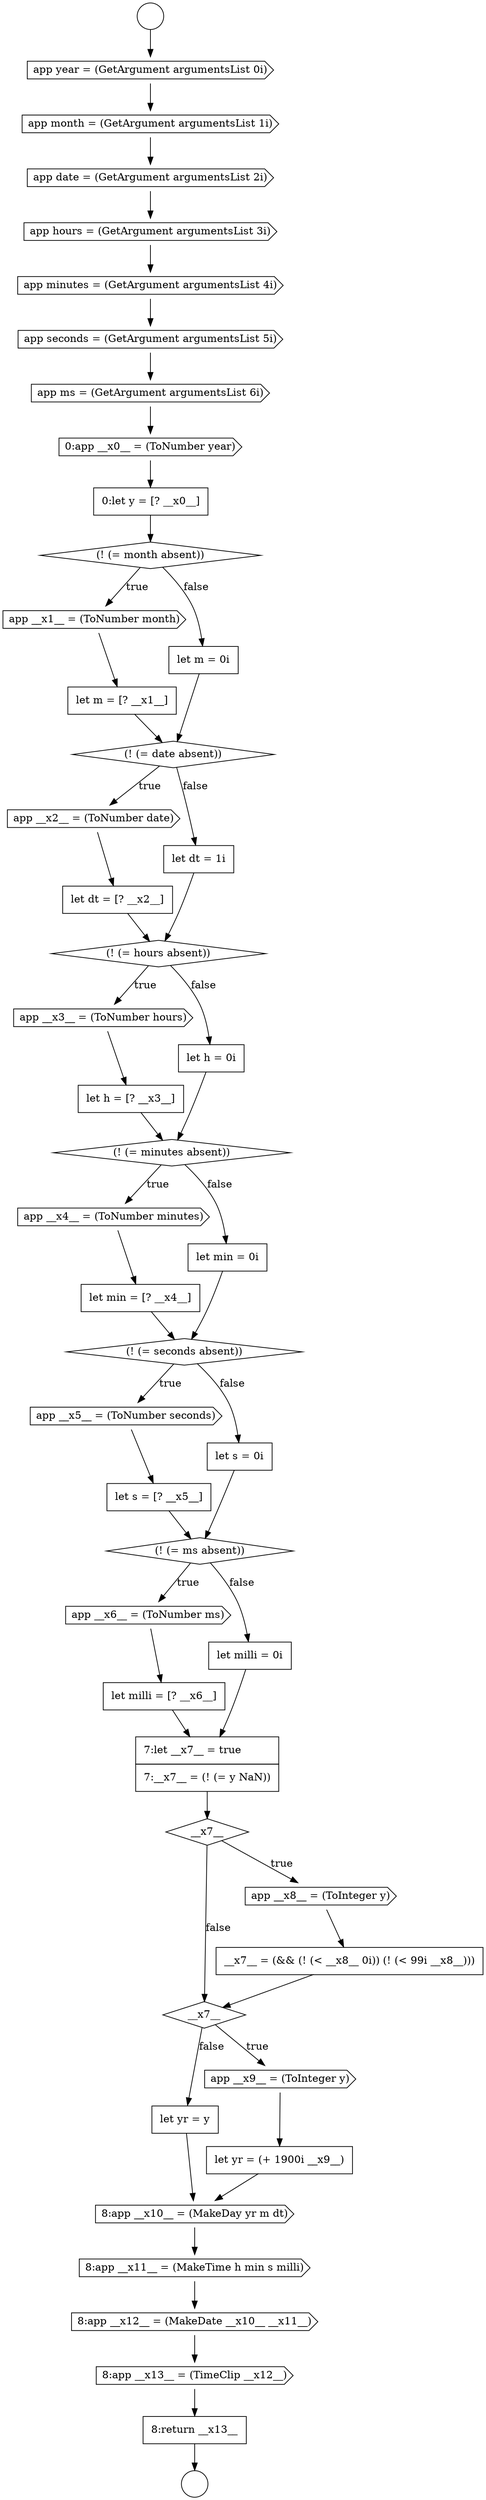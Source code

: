 digraph {
  node12458 [shape=cds, label=<<font color="black">app __x5__ = (ToNumber seconds)</font>> color="black" fillcolor="white" style=filled]
  node12447 [shape=none, margin=0, label=<<font color="black">
    <table border="0" cellborder="1" cellspacing="0" cellpadding="10">
      <tr><td align="left">let dt = [? __x2__]</td></tr>
    </table>
  </font>> color="black" fillcolor="white" style=filled]
  node12475 [shape=cds, label=<<font color="black">8:app __x12__ = (MakeDate __x10__ __x11__)</font>> color="black" fillcolor="white" style=filled]
  node12443 [shape=none, margin=0, label=<<font color="black">
    <table border="0" cellborder="1" cellspacing="0" cellpadding="10">
      <tr><td align="left">let m = [? __x1__]</td></tr>
    </table>
  </font>> color="black" fillcolor="white" style=filled]
  node12430 [shape=circle label=" " color="black" fillcolor="white" style=filled]
  node12437 [shape=cds, label=<<font color="black">app seconds = (GetArgument argumentsList 5i)</font>> color="black" fillcolor="white" style=filled]
  node12441 [shape=diamond, label=<<font color="black">(! (= month absent))</font>> color="black" fillcolor="white" style=filled]
  node12445 [shape=diamond, label=<<font color="black">(! (= date absent))</font>> color="black" fillcolor="white" style=filled]
  node12434 [shape=cds, label=<<font color="black">app date = (GetArgument argumentsList 2i)</font>> color="black" fillcolor="white" style=filled]
  node12439 [shape=cds, label=<<font color="black">0:app __x0__ = (ToNumber year)</font>> color="black" fillcolor="white" style=filled]
  node12435 [shape=cds, label=<<font color="black">app hours = (GetArgument argumentsList 3i)</font>> color="black" fillcolor="white" style=filled]
  node12440 [shape=none, margin=0, label=<<font color="black">
    <table border="0" cellborder="1" cellspacing="0" cellpadding="10">
      <tr><td align="left">0:let y = [? __x0__]</td></tr>
    </table>
  </font>> color="black" fillcolor="white" style=filled]
  node12468 [shape=none, margin=0, label=<<font color="black">
    <table border="0" cellborder="1" cellspacing="0" cellpadding="10">
      <tr><td align="left">__x7__ = (&amp;&amp; (! (&lt; __x8__ 0i)) (! (&lt; 99i __x8__)))</td></tr>
    </table>
  </font>> color="black" fillcolor="white" style=filled]
  node12462 [shape=cds, label=<<font color="black">app __x6__ = (ToNumber ms)</font>> color="black" fillcolor="white" style=filled]
  node12453 [shape=diamond, label=<<font color="black">(! (= minutes absent))</font>> color="black" fillcolor="white" style=filled]
  node12436 [shape=cds, label=<<font color="black">app minutes = (GetArgument argumentsList 4i)</font>> color="black" fillcolor="white" style=filled]
  node12472 [shape=none, margin=0, label=<<font color="black">
    <table border="0" cellborder="1" cellspacing="0" cellpadding="10">
      <tr><td align="left">let yr = y</td></tr>
    </table>
  </font>> color="black" fillcolor="white" style=filled]
  node12457 [shape=diamond, label=<<font color="black">(! (= seconds absent))</font>> color="black" fillcolor="white" style=filled]
  node12446 [shape=cds, label=<<font color="black">app __x2__ = (ToNumber date)</font>> color="black" fillcolor="white" style=filled]
  node12474 [shape=cds, label=<<font color="black">8:app __x11__ = (MakeTime h min s milli)</font>> color="black" fillcolor="white" style=filled]
  node12461 [shape=diamond, label=<<font color="black">(! (= ms absent))</font>> color="black" fillcolor="white" style=filled]
  node12450 [shape=cds, label=<<font color="black">app __x3__ = (ToNumber hours)</font>> color="black" fillcolor="white" style=filled]
  node12449 [shape=diamond, label=<<font color="black">(! (= hours absent))</font>> color="black" fillcolor="white" style=filled]
  node12454 [shape=cds, label=<<font color="black">app __x4__ = (ToNumber minutes)</font>> color="black" fillcolor="white" style=filled]
  node12469 [shape=diamond, label=<<font color="black">__x7__</font>> color="black" fillcolor="white" style=filled]
  node12442 [shape=cds, label=<<font color="black">app __x1__ = (ToNumber month)</font>> color="black" fillcolor="white" style=filled]
  node12473 [shape=cds, label=<<font color="black">8:app __x10__ = (MakeDay yr m dt)</font>> color="black" fillcolor="white" style=filled]
  node12451 [shape=none, margin=0, label=<<font color="black">
    <table border="0" cellborder="1" cellspacing="0" cellpadding="10">
      <tr><td align="left">let h = [? __x3__]</td></tr>
    </table>
  </font>> color="black" fillcolor="white" style=filled]
  node12464 [shape=none, margin=0, label=<<font color="black">
    <table border="0" cellborder="1" cellspacing="0" cellpadding="10">
      <tr><td align="left">let milli = 0i</td></tr>
    </table>
  </font>> color="black" fillcolor="white" style=filled]
  node12438 [shape=cds, label=<<font color="black">app ms = (GetArgument argumentsList 6i)</font>> color="black" fillcolor="white" style=filled]
  node12477 [shape=none, margin=0, label=<<font color="black">
    <table border="0" cellborder="1" cellspacing="0" cellpadding="10">
      <tr><td align="left">8:return __x13__</td></tr>
    </table>
  </font>> color="black" fillcolor="white" style=filled]
  node12433 [shape=cds, label=<<font color="black">app month = (GetArgument argumentsList 1i)</font>> color="black" fillcolor="white" style=filled]
  node12460 [shape=none, margin=0, label=<<font color="black">
    <table border="0" cellborder="1" cellspacing="0" cellpadding="10">
      <tr><td align="left">let s = 0i</td></tr>
    </table>
  </font>> color="black" fillcolor="white" style=filled]
  node12432 [shape=cds, label=<<font color="black">app year = (GetArgument argumentsList 0i)</font>> color="black" fillcolor="white" style=filled]
  node12465 [shape=none, margin=0, label=<<font color="black">
    <table border="0" cellborder="1" cellspacing="0" cellpadding="10">
      <tr><td align="left">7:let __x7__ = true</td></tr>
      <tr><td align="left">7:__x7__ = (! (= y NaN))</td></tr>
    </table>
  </font>> color="black" fillcolor="white" style=filled]
  node12455 [shape=none, margin=0, label=<<font color="black">
    <table border="0" cellborder="1" cellspacing="0" cellpadding="10">
      <tr><td align="left">let min = [? __x4__]</td></tr>
    </table>
  </font>> color="black" fillcolor="white" style=filled]
  node12470 [shape=cds, label=<<font color="black">app __x9__ = (ToInteger y)</font>> color="black" fillcolor="white" style=filled]
  node12467 [shape=cds, label=<<font color="black">app __x8__ = (ToInteger y)</font>> color="black" fillcolor="white" style=filled]
  node12452 [shape=none, margin=0, label=<<font color="black">
    <table border="0" cellborder="1" cellspacing="0" cellpadding="10">
      <tr><td align="left">let h = 0i</td></tr>
    </table>
  </font>> color="black" fillcolor="white" style=filled]
  node12463 [shape=none, margin=0, label=<<font color="black">
    <table border="0" cellborder="1" cellspacing="0" cellpadding="10">
      <tr><td align="left">let milli = [? __x6__]</td></tr>
    </table>
  </font>> color="black" fillcolor="white" style=filled]
  node12448 [shape=none, margin=0, label=<<font color="black">
    <table border="0" cellborder="1" cellspacing="0" cellpadding="10">
      <tr><td align="left">let dt = 1i</td></tr>
    </table>
  </font>> color="black" fillcolor="white" style=filled]
  node12459 [shape=none, margin=0, label=<<font color="black">
    <table border="0" cellborder="1" cellspacing="0" cellpadding="10">
      <tr><td align="left">let s = [? __x5__]</td></tr>
    </table>
  </font>> color="black" fillcolor="white" style=filled]
  node12476 [shape=cds, label=<<font color="black">8:app __x13__ = (TimeClip __x12__)</font>> color="black" fillcolor="white" style=filled]
  node12431 [shape=circle label=" " color="black" fillcolor="white" style=filled]
  node12466 [shape=diamond, label=<<font color="black">__x7__</font>> color="black" fillcolor="white" style=filled]
  node12444 [shape=none, margin=0, label=<<font color="black">
    <table border="0" cellborder="1" cellspacing="0" cellpadding="10">
      <tr><td align="left">let m = 0i</td></tr>
    </table>
  </font>> color="black" fillcolor="white" style=filled]
  node12471 [shape=none, margin=0, label=<<font color="black">
    <table border="0" cellborder="1" cellspacing="0" cellpadding="10">
      <tr><td align="left">let yr = (+ 1900i __x9__)</td></tr>
    </table>
  </font>> color="black" fillcolor="white" style=filled]
  node12456 [shape=none, margin=0, label=<<font color="black">
    <table border="0" cellborder="1" cellspacing="0" cellpadding="10">
      <tr><td align="left">let min = 0i</td></tr>
    </table>
  </font>> color="black" fillcolor="white" style=filled]
  node12457 -> node12458 [label=<<font color="black">true</font>> color="black"]
  node12457 -> node12460 [label=<<font color="black">false</font>> color="black"]
  node12469 -> node12470 [label=<<font color="black">true</font>> color="black"]
  node12469 -> node12472 [label=<<font color="black">false</font>> color="black"]
  node12468 -> node12469 [ color="black"]
  node12449 -> node12450 [label=<<font color="black">true</font>> color="black"]
  node12449 -> node12452 [label=<<font color="black">false</font>> color="black"]
  node12435 -> node12436 [ color="black"]
  node12459 -> node12461 [ color="black"]
  node12466 -> node12467 [label=<<font color="black">true</font>> color="black"]
  node12466 -> node12469 [label=<<font color="black">false</font>> color="black"]
  node12442 -> node12443 [ color="black"]
  node12460 -> node12461 [ color="black"]
  node12475 -> node12476 [ color="black"]
  node12458 -> node12459 [ color="black"]
  node12456 -> node12457 [ color="black"]
  node12434 -> node12435 [ color="black"]
  node12440 -> node12441 [ color="black"]
  node12450 -> node12451 [ color="black"]
  node12438 -> node12439 [ color="black"]
  node12462 -> node12463 [ color="black"]
  node12433 -> node12434 [ color="black"]
  node12443 -> node12445 [ color="black"]
  node12436 -> node12437 [ color="black"]
  node12464 -> node12465 [ color="black"]
  node12467 -> node12468 [ color="black"]
  node12454 -> node12455 [ color="black"]
  node12439 -> node12440 [ color="black"]
  node12473 -> node12474 [ color="black"]
  node12461 -> node12462 [label=<<font color="black">true</font>> color="black"]
  node12461 -> node12464 [label=<<font color="black">false</font>> color="black"]
  node12446 -> node12447 [ color="black"]
  node12441 -> node12442 [label=<<font color="black">true</font>> color="black"]
  node12441 -> node12444 [label=<<font color="black">false</font>> color="black"]
  node12470 -> node12471 [ color="black"]
  node12476 -> node12477 [ color="black"]
  node12432 -> node12433 [ color="black"]
  node12448 -> node12449 [ color="black"]
  node12453 -> node12454 [label=<<font color="black">true</font>> color="black"]
  node12453 -> node12456 [label=<<font color="black">false</font>> color="black"]
  node12445 -> node12446 [label=<<font color="black">true</font>> color="black"]
  node12445 -> node12448 [label=<<font color="black">false</font>> color="black"]
  node12471 -> node12473 [ color="black"]
  node12474 -> node12475 [ color="black"]
  node12455 -> node12457 [ color="black"]
  node12437 -> node12438 [ color="black"]
  node12463 -> node12465 [ color="black"]
  node12444 -> node12445 [ color="black"]
  node12465 -> node12466 [ color="black"]
  node12472 -> node12473 [ color="black"]
  node12477 -> node12431 [ color="black"]
  node12430 -> node12432 [ color="black"]
  node12447 -> node12449 [ color="black"]
  node12451 -> node12453 [ color="black"]
  node12452 -> node12453 [ color="black"]
}
